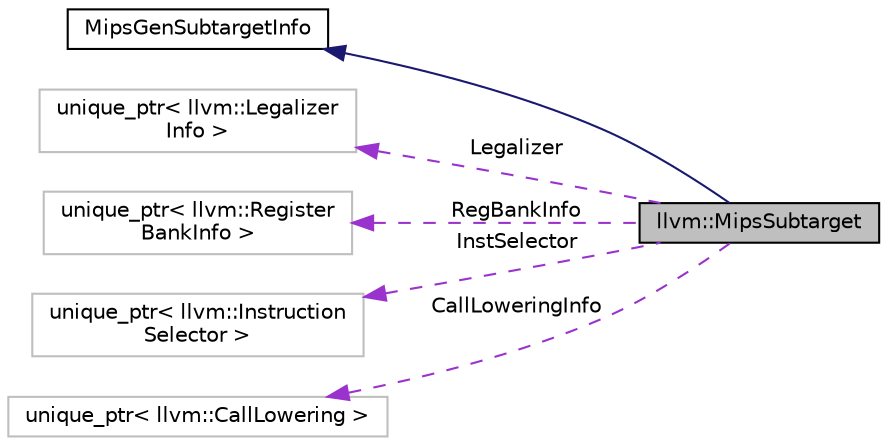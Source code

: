 digraph "llvm::MipsSubtarget"
{
 // LATEX_PDF_SIZE
  bgcolor="transparent";
  edge [fontname="Helvetica",fontsize="10",labelfontname="Helvetica",labelfontsize="10"];
  node [fontname="Helvetica",fontsize="10",shape=record];
  rankdir="LR";
  Node1 [label="llvm::MipsSubtarget",height=0.2,width=0.4,color="black", fillcolor="grey75", style="filled", fontcolor="black",tooltip=" "];
  Node2 -> Node1 [dir="back",color="midnightblue",fontsize="10",style="solid",fontname="Helvetica"];
  Node2 [label="MipsGenSubtargetInfo",height=0.2,width=0.4,color="black",URL="$classMipsGenSubtargetInfo.html",tooltip=" "];
  Node3 -> Node1 [dir="back",color="darkorchid3",fontsize="10",style="dashed",label=" Legalizer" ,fontname="Helvetica"];
  Node3 [label="unique_ptr\< llvm::Legalizer\lInfo \>",height=0.2,width=0.4,color="grey75",tooltip=" "];
  Node4 -> Node1 [dir="back",color="darkorchid3",fontsize="10",style="dashed",label=" RegBankInfo" ,fontname="Helvetica"];
  Node4 [label="unique_ptr\< llvm::Register\lBankInfo \>",height=0.2,width=0.4,color="grey75",tooltip=" "];
  Node5 -> Node1 [dir="back",color="darkorchid3",fontsize="10",style="dashed",label=" InstSelector" ,fontname="Helvetica"];
  Node5 [label="unique_ptr\< llvm::Instruction\lSelector \>",height=0.2,width=0.4,color="grey75",tooltip=" "];
  Node6 -> Node1 [dir="back",color="darkorchid3",fontsize="10",style="dashed",label=" CallLoweringInfo" ,fontname="Helvetica"];
  Node6 [label="unique_ptr\< llvm::CallLowering \>",height=0.2,width=0.4,color="grey75",tooltip=" "];
}
